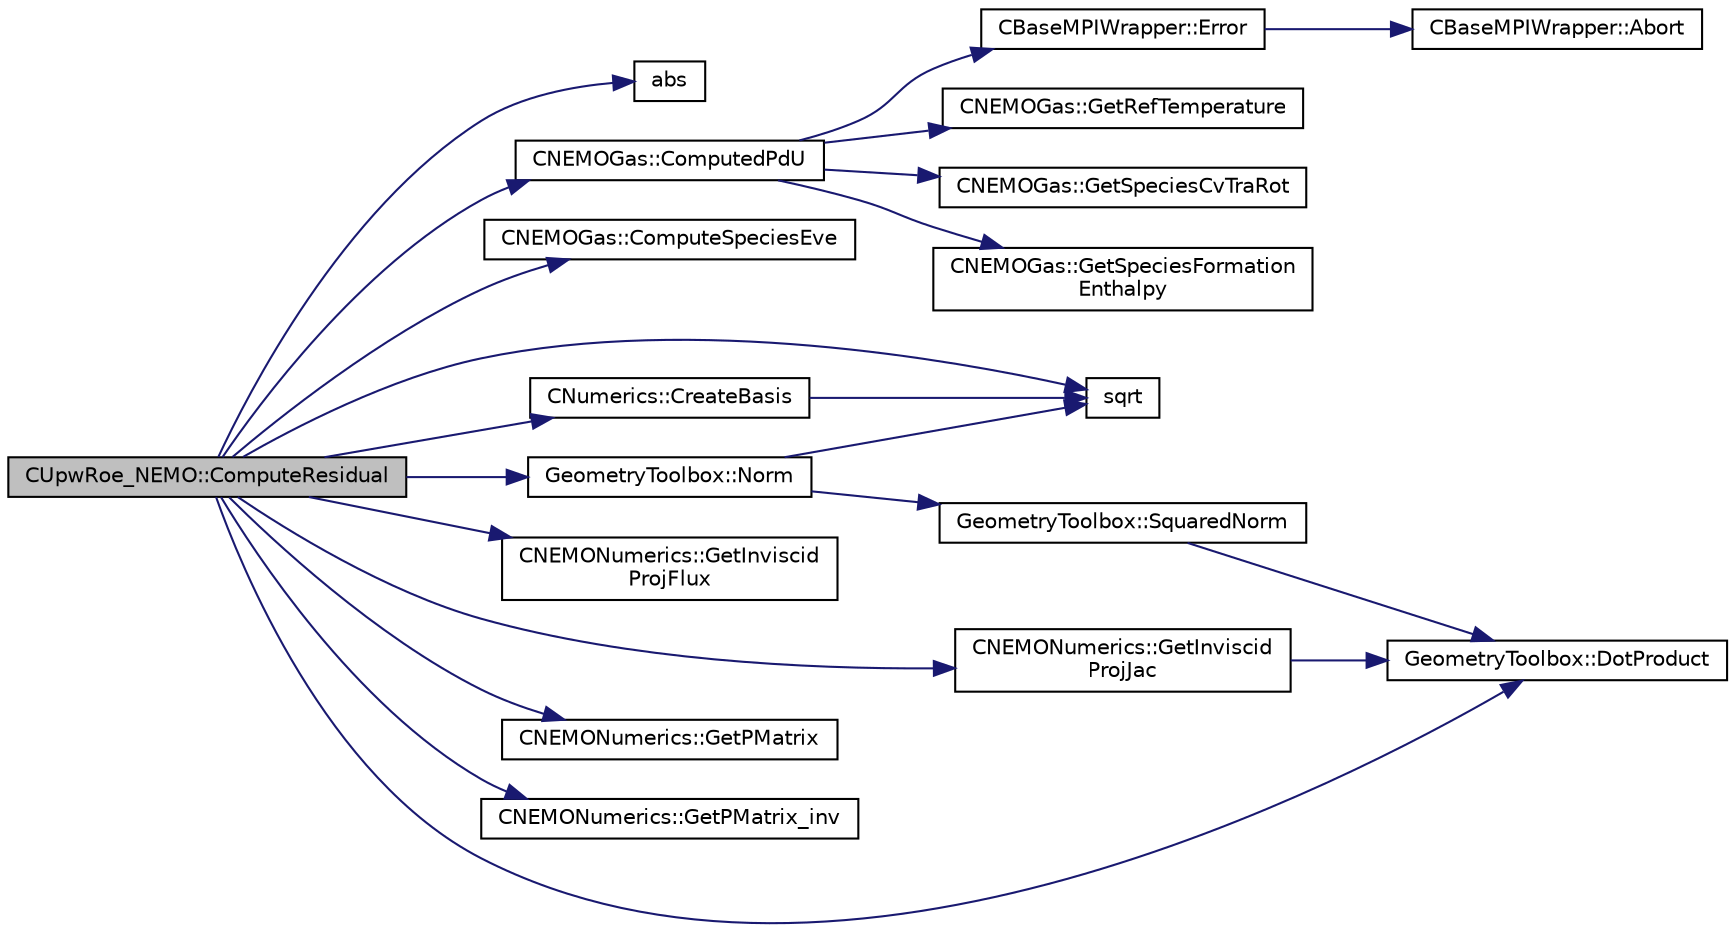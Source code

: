 digraph "CUpwRoe_NEMO::ComputeResidual"
{
 // LATEX_PDF_SIZE
  edge [fontname="Helvetica",fontsize="10",labelfontname="Helvetica",labelfontsize="10"];
  node [fontname="Helvetica",fontsize="10",shape=record];
  rankdir="LR";
  Node1 [label="CUpwRoe_NEMO::ComputeResidual",height=0.2,width=0.4,color="black", fillcolor="grey75", style="filled", fontcolor="black",tooltip="Compute the Roe's flux between two nodes i and j."];
  Node1 -> Node2 [color="midnightblue",fontsize="10",style="solid",fontname="Helvetica"];
  Node2 [label="abs",height=0.2,width=0.4,color="black", fillcolor="white", style="filled",URL="$group__SIMD.html#gaf7650d08e2a58ed700276ddc70f72f96",tooltip=" "];
  Node1 -> Node3 [color="midnightblue",fontsize="10",style="solid",fontname="Helvetica"];
  Node3 [label="CNEMOGas::ComputedPdU",height=0.2,width=0.4,color="black", fillcolor="white", style="filled",URL="$classCNEMOGas.html#a424da7362e12de29fcebf761cb8eabaa",tooltip="Compute derivative of pressure w.r.t. conservative variables."];
  Node3 -> Node4 [color="midnightblue",fontsize="10",style="solid",fontname="Helvetica"];
  Node4 [label="CBaseMPIWrapper::Error",height=0.2,width=0.4,color="black", fillcolor="white", style="filled",URL="$classCBaseMPIWrapper.html#a04457c47629bda56704e6a8804833eeb",tooltip=" "];
  Node4 -> Node5 [color="midnightblue",fontsize="10",style="solid",fontname="Helvetica"];
  Node5 [label="CBaseMPIWrapper::Abort",height=0.2,width=0.4,color="black", fillcolor="white", style="filled",URL="$classCBaseMPIWrapper.html#af7297d861dca86b45cf561b6ab642e8f",tooltip=" "];
  Node3 -> Node6 [color="midnightblue",fontsize="10",style="solid",fontname="Helvetica"];
  Node6 [label="CNEMOGas::GetRefTemperature",height=0.2,width=0.4,color="black", fillcolor="white", style="filled",URL="$classCNEMOGas.html#a99fcf844d1e87f6883e1cfb363be74b3",tooltip="Get reference temperature."];
  Node3 -> Node7 [color="midnightblue",fontsize="10",style="solid",fontname="Helvetica"];
  Node7 [label="CNEMOGas::GetSpeciesCvTraRot",height=0.2,width=0.4,color="black", fillcolor="white", style="filled",URL="$classCNEMOGas.html#a67fbebd4d497989fb7d0ae3c1d242689",tooltip="Get species T-R specific heats at constant volume."];
  Node3 -> Node8 [color="midnightblue",fontsize="10",style="solid",fontname="Helvetica"];
  Node8 [label="CNEMOGas::GetSpeciesFormation\lEnthalpy",height=0.2,width=0.4,color="black", fillcolor="white", style="filled",URL="$classCNEMOGas.html#a21a832de3dae09a10308643423f9336e",tooltip="Get species formation enthalpy."];
  Node1 -> Node9 [color="midnightblue",fontsize="10",style="solid",fontname="Helvetica"];
  Node9 [label="CNEMOGas::ComputeSpeciesEve",height=0.2,width=0.4,color="black", fillcolor="white", style="filled",URL="$classCNEMOGas.html#aa1fcdfc3922e1e1779ba689736ab7db6",tooltip="Compute vector of species V-E energy."];
  Node1 -> Node10 [color="midnightblue",fontsize="10",style="solid",fontname="Helvetica"];
  Node10 [label="CNumerics::CreateBasis",height=0.2,width=0.4,color="black", fillcolor="white", style="filled",URL="$classCNumerics.html#a2cd0068b9de0f4405b0f8d5714faafc6",tooltip="Computes a basis of orthogonal vectors from a supplied vector."];
  Node10 -> Node11 [color="midnightblue",fontsize="10",style="solid",fontname="Helvetica"];
  Node11 [label="sqrt",height=0.2,width=0.4,color="black", fillcolor="white", style="filled",URL="$group__SIMD.html#ga54a1925ab40fb4249ea255072520de35",tooltip=" "];
  Node1 -> Node12 [color="midnightblue",fontsize="10",style="solid",fontname="Helvetica"];
  Node12 [label="GeometryToolbox::DotProduct",height=0.2,width=0.4,color="black", fillcolor="white", style="filled",URL="$group__GeometryToolbox.html#ga7ec3e1e20fab73dbf0159fe38492cc89",tooltip=" "];
  Node1 -> Node13 [color="midnightblue",fontsize="10",style="solid",fontname="Helvetica"];
  Node13 [label="CNEMONumerics::GetInviscid\lProjFlux",height=0.2,width=0.4,color="black", fillcolor="white", style="filled",URL="$classCNEMONumerics.html#a00c3520411501dad471994224495c593",tooltip="Compute the projected inviscid flux vector."];
  Node1 -> Node14 [color="midnightblue",fontsize="10",style="solid",fontname="Helvetica"];
  Node14 [label="CNEMONumerics::GetInviscid\lProjJac",height=0.2,width=0.4,color="black", fillcolor="white", style="filled",URL="$classCNEMONumerics.html#aa830e825531e3cd516b45dfdad5567d8",tooltip="Compute the projection of the inviscid Jacobian matrices for the two-temperature model."];
  Node14 -> Node12 [color="midnightblue",fontsize="10",style="solid",fontname="Helvetica"];
  Node1 -> Node15 [color="midnightblue",fontsize="10",style="solid",fontname="Helvetica"];
  Node15 [label="CNEMONumerics::GetPMatrix",height=0.2,width=0.4,color="black", fillcolor="white", style="filled",URL="$classCNEMONumerics.html#ab6a7674840b25d128b595b5bcfe350cf",tooltip="Computation of the matrix P, this matrix diagonalizes the conservative Jacobians in the form $P^{-1}(..."];
  Node1 -> Node16 [color="midnightblue",fontsize="10",style="solid",fontname="Helvetica"];
  Node16 [label="CNEMONumerics::GetPMatrix_inv",height=0.2,width=0.4,color="black", fillcolor="white", style="filled",URL="$classCNEMONumerics.html#a39ea60d3146b8a1990f765200391a831",tooltip="Computation of the matrix P^{-1}, this matrix diagonalizes the conservative Jacobians in the form $P^..."];
  Node1 -> Node17 [color="midnightblue",fontsize="10",style="solid",fontname="Helvetica"];
  Node17 [label="GeometryToolbox::Norm",height=0.2,width=0.4,color="black", fillcolor="white", style="filled",URL="$group__GeometryToolbox.html#gad8b24e50333c9a8378f7abf18222f36a",tooltip=" "];
  Node17 -> Node11 [color="midnightblue",fontsize="10",style="solid",fontname="Helvetica"];
  Node17 -> Node18 [color="midnightblue",fontsize="10",style="solid",fontname="Helvetica"];
  Node18 [label="GeometryToolbox::SquaredNorm",height=0.2,width=0.4,color="black", fillcolor="white", style="filled",URL="$group__GeometryToolbox.html#ga98c9b9314cc6352c9bba49b8cfb4b056",tooltip=" "];
  Node18 -> Node12 [color="midnightblue",fontsize="10",style="solid",fontname="Helvetica"];
  Node1 -> Node11 [color="midnightblue",fontsize="10",style="solid",fontname="Helvetica"];
}
